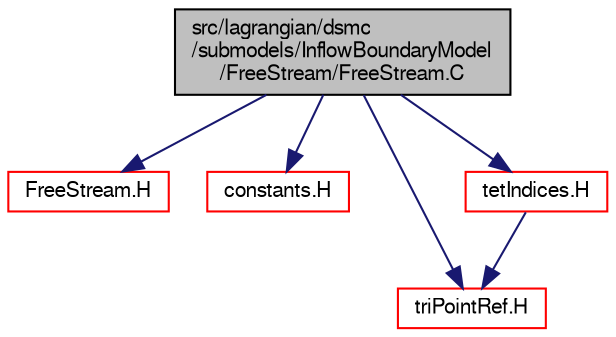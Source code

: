 digraph "src/lagrangian/dsmc/submodels/InflowBoundaryModel/FreeStream/FreeStream.C"
{
  bgcolor="transparent";
  edge [fontname="FreeSans",fontsize="10",labelfontname="FreeSans",labelfontsize="10"];
  node [fontname="FreeSans",fontsize="10",shape=record];
  Node0 [label="src/lagrangian/dsmc\l/submodels/InflowBoundaryModel\l/FreeStream/FreeStream.C",height=0.2,width=0.4,color="black", fillcolor="grey75", style="filled", fontcolor="black"];
  Node0 -> Node1 [color="midnightblue",fontsize="10",style="solid",fontname="FreeSans"];
  Node1 [label="FreeStream.H",height=0.2,width=0.4,color="red",URL="$a05093.html"];
  Node0 -> Node223 [color="midnightblue",fontsize="10",style="solid",fontname="FreeSans"];
  Node223 [label="constants.H",height=0.2,width=0.4,color="red",URL="$a10217.html"];
  Node0 -> Node245 [color="midnightblue",fontsize="10",style="solid",fontname="FreeSans"];
  Node245 [label="triPointRef.H",height=0.2,width=0.4,color="red",URL="$a12110.html"];
  Node0 -> Node251 [color="midnightblue",fontsize="10",style="solid",fontname="FreeSans"];
  Node251 [label="tetIndices.H",height=0.2,width=0.4,color="red",URL="$a11663.html"];
  Node251 -> Node245 [color="midnightblue",fontsize="10",style="solid",fontname="FreeSans"];
}
